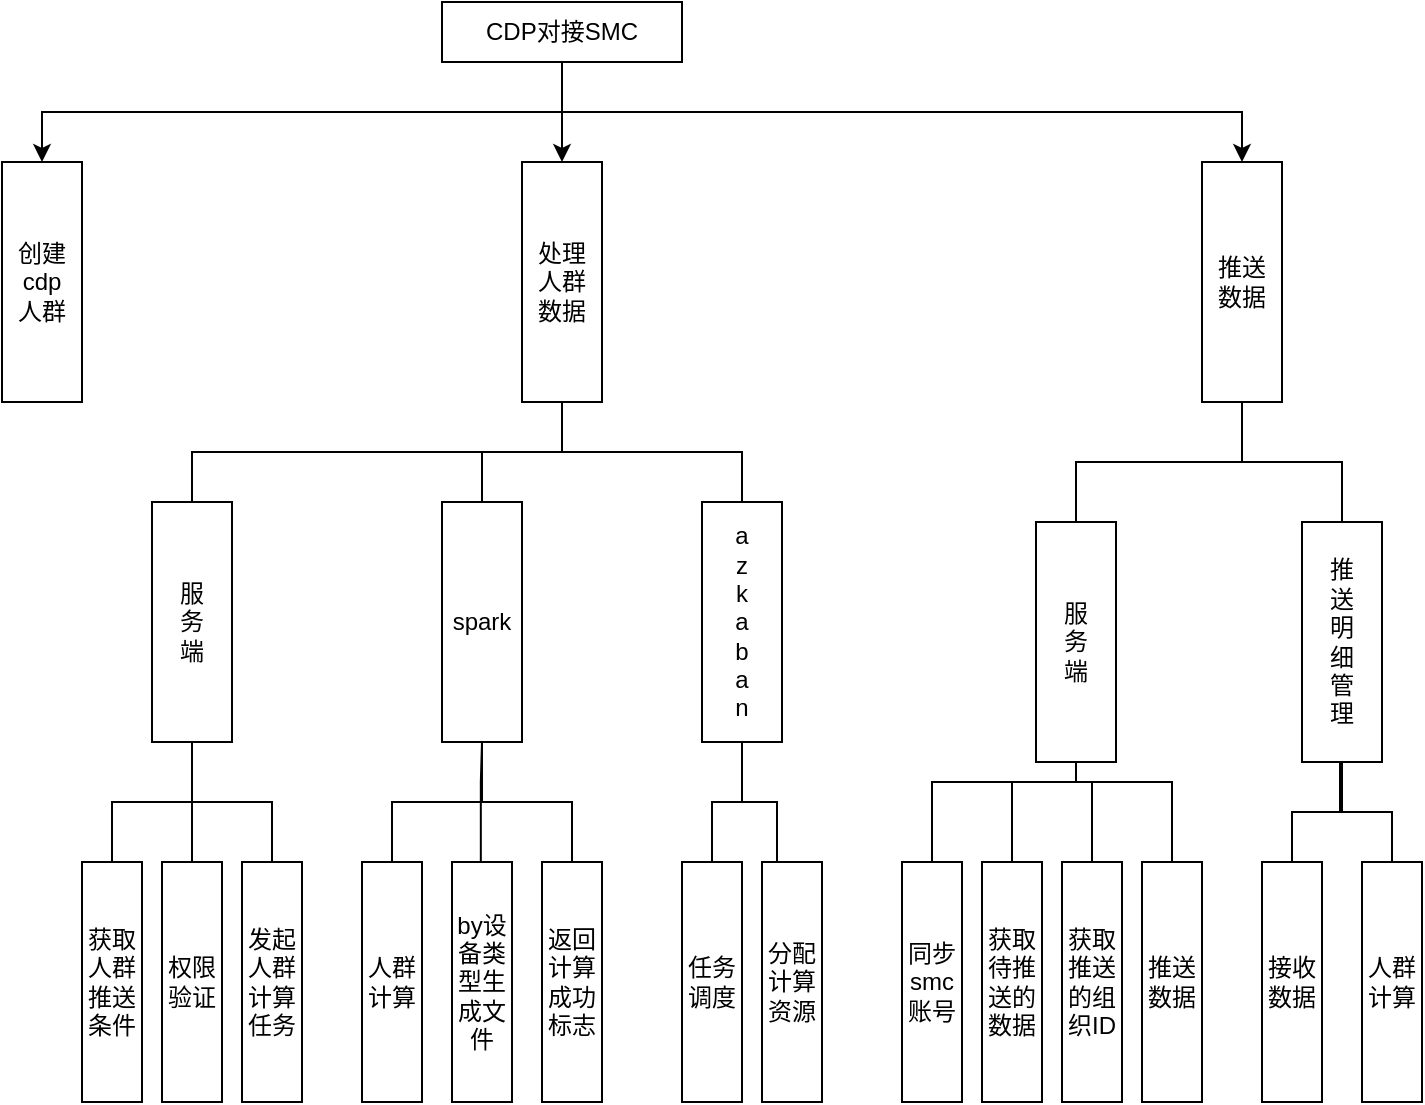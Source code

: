 <mxfile version="20.5.2" type="github">
  <diagram id="igIkLWl_I8CNIf3-y0DH" name="第 1 页">
    <mxGraphModel dx="1018" dy="528" grid="1" gridSize="10" guides="1" tooltips="1" connect="1" arrows="1" fold="1" page="1" pageScale="1" pageWidth="827" pageHeight="1169" math="0" shadow="0">
      <root>
        <mxCell id="0" />
        <mxCell id="1" parent="0" />
        <mxCell id="1S4eVNWtwclJiUYLLemy-1" value="CDP对接SMC" style="rounded=0;whiteSpace=wrap;html=1;" parent="1" vertex="1">
          <mxGeometry x="490" y="90" width="120" height="30" as="geometry" />
        </mxCell>
        <mxCell id="1S4eVNWtwclJiUYLLemy-2" value="创建cdp&lt;br&gt;人群" style="rounded=0;whiteSpace=wrap;html=1;" parent="1" vertex="1">
          <mxGeometry x="270" y="170" width="40" height="120" as="geometry" />
        </mxCell>
        <mxCell id="1S4eVNWtwclJiUYLLemy-3" value="推送&lt;br&gt;数据" style="rounded=0;whiteSpace=wrap;html=1;" parent="1" vertex="1">
          <mxGeometry x="870" y="170" width="40" height="120" as="geometry" />
        </mxCell>
        <mxCell id="1S4eVNWtwclJiUYLLemy-4" value="处理&lt;br&gt;人群&lt;br&gt;数据" style="rounded=0;whiteSpace=wrap;html=1;" parent="1" vertex="1">
          <mxGeometry x="530" y="170" width="40" height="120" as="geometry" />
        </mxCell>
        <mxCell id="1S4eVNWtwclJiUYLLemy-8" value="" style="endArrow=classic;html=1;rounded=0;exitX=0.5;exitY=1;exitDx=0;exitDy=0;entryX=0.5;entryY=0;entryDx=0;entryDy=0;edgeStyle=elbowEdgeStyle;elbow=vertical;" parent="1" source="1S4eVNWtwclJiUYLLemy-1" target="1S4eVNWtwclJiUYLLemy-2" edge="1">
          <mxGeometry width="50" height="50" relative="1" as="geometry">
            <mxPoint x="170" y="220" as="sourcePoint" />
            <mxPoint x="220" y="170" as="targetPoint" />
          </mxGeometry>
        </mxCell>
        <mxCell id="1S4eVNWtwclJiUYLLemy-9" value="" style="endArrow=classic;html=1;rounded=0;entryX=0.5;entryY=0;entryDx=0;entryDy=0;exitX=0.5;exitY=1;exitDx=0;exitDy=0;edgeStyle=elbowEdgeStyle;elbow=vertical;" parent="1" source="1S4eVNWtwclJiUYLLemy-1" target="1S4eVNWtwclJiUYLLemy-3" edge="1">
          <mxGeometry width="50" height="50" relative="1" as="geometry">
            <mxPoint x="400" y="130" as="sourcePoint" />
            <mxPoint x="430" y="230" as="targetPoint" />
          </mxGeometry>
        </mxCell>
        <mxCell id="1S4eVNWtwclJiUYLLemy-10" value="" style="endArrow=classic;html=1;rounded=0;entryX=0.5;entryY=0;entryDx=0;entryDy=0;exitX=0.5;exitY=1;exitDx=0;exitDy=0;" parent="1" source="1S4eVNWtwclJiUYLLemy-1" target="1S4eVNWtwclJiUYLLemy-4" edge="1">
          <mxGeometry width="50" height="50" relative="1" as="geometry">
            <mxPoint x="360" y="280" as="sourcePoint" />
            <mxPoint x="420" y="170" as="targetPoint" />
          </mxGeometry>
        </mxCell>
        <mxCell id="1S4eVNWtwclJiUYLLemy-15" value="a&lt;br&gt;z&lt;br&gt;k&lt;br&gt;a&lt;br&gt;b&lt;br&gt;a&lt;br&gt;n" style="rounded=0;whiteSpace=wrap;html=1;" parent="1" vertex="1">
          <mxGeometry x="620" y="340" width="40" height="120" as="geometry" />
        </mxCell>
        <mxCell id="1S4eVNWtwclJiUYLLemy-17" value="推&lt;br&gt;送&lt;br&gt;明&lt;br&gt;细&lt;br&gt;管&lt;br&gt;理" style="rounded=0;whiteSpace=wrap;html=1;" parent="1" vertex="1">
          <mxGeometry x="920" y="350" width="40" height="120" as="geometry" />
        </mxCell>
        <mxCell id="1S4eVNWtwclJiUYLLemy-19" value="spark" style="rounded=0;whiteSpace=wrap;html=1;" parent="1" vertex="1">
          <mxGeometry x="490" y="340" width="40" height="120" as="geometry" />
        </mxCell>
        <mxCell id="1S4eVNWtwclJiUYLLemy-20" value="服&lt;br&gt;务&lt;br&gt;端" style="rounded=0;whiteSpace=wrap;html=1;" parent="1" vertex="1">
          <mxGeometry x="787" y="350" width="40" height="120" as="geometry" />
        </mxCell>
        <mxCell id="1S4eVNWtwclJiUYLLemy-35" value="获取人群推送条件" style="rounded=0;whiteSpace=wrap;html=1;" parent="1" vertex="1">
          <mxGeometry x="310" y="520" width="30" height="120" as="geometry" />
        </mxCell>
        <mxCell id="1S4eVNWtwclJiUYLLemy-36" value="权限验证" style="rounded=0;whiteSpace=wrap;html=1;" parent="1" vertex="1">
          <mxGeometry x="350" y="520" width="30" height="120" as="geometry" />
        </mxCell>
        <mxCell id="1S4eVNWtwclJiUYLLemy-37" value="发起人群计算任务" style="rounded=0;whiteSpace=wrap;html=1;" parent="1" vertex="1">
          <mxGeometry x="390" y="520" width="30" height="120" as="geometry" />
        </mxCell>
        <mxCell id="1S4eVNWtwclJiUYLLemy-38" value="人群计算" style="rounded=0;whiteSpace=wrap;html=1;" parent="1" vertex="1">
          <mxGeometry x="450" y="520" width="30" height="120" as="geometry" />
        </mxCell>
        <mxCell id="1S4eVNWtwclJiUYLLemy-39" value="by设备类型生成文件" style="rounded=0;whiteSpace=wrap;html=1;" parent="1" vertex="1">
          <mxGeometry x="495" y="520" width="30" height="120" as="geometry" />
        </mxCell>
        <mxCell id="1S4eVNWtwclJiUYLLemy-40" value="返回计算成功标志" style="rounded=0;whiteSpace=wrap;html=1;" parent="1" vertex="1">
          <mxGeometry x="540" y="520" width="30" height="120" as="geometry" />
        </mxCell>
        <mxCell id="1S4eVNWtwclJiUYLLemy-41" value="任务调度" style="rounded=0;whiteSpace=wrap;html=1;" parent="1" vertex="1">
          <mxGeometry x="610" y="520" width="30" height="120" as="geometry" />
        </mxCell>
        <mxCell id="1S4eVNWtwclJiUYLLemy-42" value="分配计算资源" style="rounded=0;whiteSpace=wrap;html=1;" parent="1" vertex="1">
          <mxGeometry x="650" y="520" width="30" height="120" as="geometry" />
        </mxCell>
        <mxCell id="1S4eVNWtwclJiUYLLemy-47" value="同步smc账号" style="rounded=0;whiteSpace=wrap;html=1;" parent="1" vertex="1">
          <mxGeometry x="720" y="520" width="30" height="120" as="geometry" />
        </mxCell>
        <mxCell id="1S4eVNWtwclJiUYLLemy-48" value="获取待推送的数据" style="rounded=0;whiteSpace=wrap;html=1;" parent="1" vertex="1">
          <mxGeometry x="760" y="520" width="30" height="120" as="geometry" />
        </mxCell>
        <mxCell id="1S4eVNWtwclJiUYLLemy-49" value="获取推送的组织ID" style="rounded=0;whiteSpace=wrap;html=1;" parent="1" vertex="1">
          <mxGeometry x="800" y="520" width="30" height="120" as="geometry" />
        </mxCell>
        <mxCell id="1S4eVNWtwclJiUYLLemy-50" value="推送数据" style="rounded=0;whiteSpace=wrap;html=1;" parent="1" vertex="1">
          <mxGeometry x="840" y="520" width="30" height="120" as="geometry" />
        </mxCell>
        <mxCell id="1S4eVNWtwclJiUYLLemy-51" value="接收数据" style="rounded=0;whiteSpace=wrap;html=1;" parent="1" vertex="1">
          <mxGeometry x="900" y="520" width="30" height="120" as="geometry" />
        </mxCell>
        <mxCell id="1S4eVNWtwclJiUYLLemy-53" value="人群计算" style="rounded=0;whiteSpace=wrap;html=1;" parent="1" vertex="1">
          <mxGeometry x="950" y="520" width="30" height="120" as="geometry" />
        </mxCell>
        <mxCell id="1S4eVNWtwclJiUYLLemy-56" value="" style="endArrow=none;html=1;rounded=0;fontFamily=Helvetica;fontSize=12;entryX=0.5;entryY=1;entryDx=0;entryDy=0;exitX=0.5;exitY=0;exitDx=0;exitDy=0;edgeStyle=elbowEdgeStyle;elbow=vertical;" parent="1" source="1S4eVNWtwclJiUYLLemy-19" target="1S4eVNWtwclJiUYLLemy-4" edge="1">
          <mxGeometry width="50" height="50" relative="1" as="geometry">
            <mxPoint x="290" y="360" as="sourcePoint" />
            <mxPoint x="210" y="310" as="targetPoint" />
          </mxGeometry>
        </mxCell>
        <mxCell id="1S4eVNWtwclJiUYLLemy-57" value="" style="endArrow=none;html=1;rounded=0;fontFamily=Helvetica;fontSize=12;exitX=0.5;exitY=1;exitDx=0;exitDy=0;entryX=0.5;entryY=0;entryDx=0;entryDy=0;edgeStyle=elbowEdgeStyle;elbow=vertical;" parent="1" source="1S4eVNWtwclJiUYLLemy-4" target="1S4eVNWtwclJiUYLLemy-15" edge="1">
          <mxGeometry width="50" height="50" relative="1" as="geometry">
            <mxPoint x="300" y="370" as="sourcePoint" />
            <mxPoint x="190" y="290" as="targetPoint" />
          </mxGeometry>
        </mxCell>
        <mxCell id="1S4eVNWtwclJiUYLLemy-58" value="" style="endArrow=none;html=1;rounded=0;fontFamily=Helvetica;fontSize=12;entryX=0.5;entryY=1;entryDx=0;entryDy=0;exitX=0.5;exitY=0;exitDx=0;exitDy=0;edgeStyle=elbowEdgeStyle;elbow=vertical;" parent="1" source="1S4eVNWtwclJiUYLLemy-20" target="1S4eVNWtwclJiUYLLemy-3" edge="1">
          <mxGeometry width="50" height="50" relative="1" as="geometry">
            <mxPoint x="310" y="380" as="sourcePoint" />
            <mxPoint x="230" y="330" as="targetPoint" />
          </mxGeometry>
        </mxCell>
        <mxCell id="1S4eVNWtwclJiUYLLemy-59" value="" style="endArrow=none;html=1;rounded=0;fontFamily=Helvetica;fontSize=12;entryX=0.5;entryY=1;entryDx=0;entryDy=0;exitX=0.5;exitY=0;exitDx=0;exitDy=0;edgeStyle=elbowEdgeStyle;elbow=vertical;" parent="1" source="1S4eVNWtwclJiUYLLemy-17" target="1S4eVNWtwclJiUYLLemy-3" edge="1">
          <mxGeometry width="50" height="50" relative="1" as="geometry">
            <mxPoint x="320" y="390" as="sourcePoint" />
            <mxPoint x="240" y="340" as="targetPoint" />
          </mxGeometry>
        </mxCell>
        <mxCell id="1S4eVNWtwclJiUYLLemy-68" value="" style="endArrow=none;html=1;rounded=0;fontFamily=Helvetica;fontSize=12;entryX=0.5;entryY=1;entryDx=0;entryDy=0;exitX=0.5;exitY=0;exitDx=0;exitDy=0;edgeStyle=elbowEdgeStyle;elbow=vertical;" parent="1" source="1S4eVNWtwclJiUYLLemy-35" edge="1" target="fb7UXYP9iw3h1oGfnjrh-1">
          <mxGeometry width="50" height="50" relative="1" as="geometry">
            <mxPoint x="400" y="520" as="sourcePoint" />
            <mxPoint x="470" y="460" as="targetPoint" />
          </mxGeometry>
        </mxCell>
        <mxCell id="1S4eVNWtwclJiUYLLemy-81" value="" style="endArrow=none;html=1;rounded=0;fontFamily=Helvetica;fontSize=12;edgeStyle=elbowEdgeStyle;elbow=vertical;entryX=0.5;entryY=1;entryDx=0;entryDy=0;exitX=0.5;exitY=0;exitDx=0;exitDy=0;" parent="1" target="fb7UXYP9iw3h1oGfnjrh-1" edge="1" source="1S4eVNWtwclJiUYLLemy-36">
          <mxGeometry width="50" height="50" relative="1" as="geometry">
            <mxPoint x="419.41" y="520" as="sourcePoint" />
            <mxPoint x="419.41" y="460" as="targetPoint" />
          </mxGeometry>
        </mxCell>
        <mxCell id="1S4eVNWtwclJiUYLLemy-82" value="" style="endArrow=none;html=1;rounded=0;fontFamily=Helvetica;fontSize=12;edgeStyle=elbowEdgeStyle;elbow=vertical;entryX=0.5;entryY=1;entryDx=0;entryDy=0;exitX=0.5;exitY=0;exitDx=0;exitDy=0;" parent="1" target="fb7UXYP9iw3h1oGfnjrh-1" edge="1" source="1S4eVNWtwclJiUYLLemy-37">
          <mxGeometry width="50" height="50" relative="1" as="geometry">
            <mxPoint x="449.41" y="520" as="sourcePoint" />
            <mxPoint x="449.41" y="460" as="targetPoint" />
          </mxGeometry>
        </mxCell>
        <mxCell id="1S4eVNWtwclJiUYLLemy-83" value="" style="endArrow=none;html=1;rounded=0;fontFamily=Helvetica;fontSize=12;edgeStyle=elbowEdgeStyle;elbow=vertical;exitX=0.5;exitY=0;exitDx=0;exitDy=0;entryX=0.5;entryY=1;entryDx=0;entryDy=0;" parent="1" edge="1" target="1S4eVNWtwclJiUYLLemy-19" source="1S4eVNWtwclJiUYLLemy-38">
          <mxGeometry width="50" height="50" relative="1" as="geometry">
            <mxPoint x="480" y="520" as="sourcePoint" />
            <mxPoint x="470" y="450" as="targetPoint" />
          </mxGeometry>
        </mxCell>
        <mxCell id="1S4eVNWtwclJiUYLLemy-84" value="" style="endArrow=none;html=1;rounded=0;fontFamily=Helvetica;fontSize=12;edgeStyle=elbowEdgeStyle;elbow=vertical;entryX=0.5;entryY=1;entryDx=0;entryDy=0;" parent="1" edge="1" target="1S4eVNWtwclJiUYLLemy-19">
          <mxGeometry width="50" height="50" relative="1" as="geometry">
            <mxPoint x="509.41" y="520" as="sourcePoint" />
            <mxPoint x="470" y="460" as="targetPoint" />
            <Array as="points">
              <mxPoint x="490" y="480" />
            </Array>
          </mxGeometry>
        </mxCell>
        <mxCell id="1S4eVNWtwclJiUYLLemy-85" value="" style="endArrow=none;html=1;rounded=0;fontFamily=Helvetica;fontSize=12;edgeStyle=elbowEdgeStyle;elbow=vertical;entryX=0.5;entryY=1;entryDx=0;entryDy=0;exitX=0.5;exitY=0;exitDx=0;exitDy=0;" parent="1" target="1S4eVNWtwclJiUYLLemy-19" edge="1" source="1S4eVNWtwclJiUYLLemy-40">
          <mxGeometry width="50" height="50" relative="1" as="geometry">
            <mxPoint x="539.41" y="520" as="sourcePoint" />
            <mxPoint x="539.41" y="460" as="targetPoint" />
          </mxGeometry>
        </mxCell>
        <mxCell id="1S4eVNWtwclJiUYLLemy-86" value="" style="endArrow=none;html=1;rounded=0;fontFamily=Helvetica;fontSize=12;edgeStyle=elbowEdgeStyle;elbow=vertical;entryX=0.5;entryY=1;entryDx=0;entryDy=0;exitX=0.5;exitY=0;exitDx=0;exitDy=0;" parent="1" target="1S4eVNWtwclJiUYLLemy-15" edge="1" source="1S4eVNWtwclJiUYLLemy-41">
          <mxGeometry width="50" height="50" relative="1" as="geometry">
            <mxPoint x="569.41" y="520" as="sourcePoint" />
            <mxPoint x="569.41" y="460" as="targetPoint" />
          </mxGeometry>
        </mxCell>
        <mxCell id="1S4eVNWtwclJiUYLLemy-87" value="" style="endArrow=none;html=1;rounded=0;fontFamily=Helvetica;fontSize=12;edgeStyle=elbowEdgeStyle;elbow=vertical;entryX=0.5;entryY=1;entryDx=0;entryDy=0;exitX=0.25;exitY=0;exitDx=0;exitDy=0;" parent="1" target="1S4eVNWtwclJiUYLLemy-15" edge="1" source="1S4eVNWtwclJiUYLLemy-42">
          <mxGeometry width="50" height="50" relative="1" as="geometry">
            <mxPoint x="599.41" y="520" as="sourcePoint" />
            <mxPoint x="599.41" y="460" as="targetPoint" />
          </mxGeometry>
        </mxCell>
        <mxCell id="1S4eVNWtwclJiUYLLemy-92" value="" style="endArrow=none;html=1;rounded=0;fontFamily=Helvetica;fontSize=12;edgeStyle=elbowEdgeStyle;elbow=vertical;entryX=0.5;entryY=1;entryDx=0;entryDy=0;exitX=0.5;exitY=0;exitDx=0;exitDy=0;" parent="1" target="1S4eVNWtwclJiUYLLemy-20" edge="1" source="1S4eVNWtwclJiUYLLemy-47">
          <mxGeometry width="50" height="50" relative="1" as="geometry">
            <mxPoint x="759.41" y="520" as="sourcePoint" />
            <mxPoint x="759.41" y="460" as="targetPoint" />
            <Array as="points">
              <mxPoint x="800" y="480" />
            </Array>
          </mxGeometry>
        </mxCell>
        <mxCell id="1S4eVNWtwclJiUYLLemy-93" value="" style="endArrow=none;html=1;rounded=0;fontFamily=Helvetica;fontSize=12;edgeStyle=elbowEdgeStyle;elbow=vertical;entryX=0.5;entryY=1;entryDx=0;entryDy=0;exitX=0.5;exitY=0;exitDx=0;exitDy=0;" parent="1" target="1S4eVNWtwclJiUYLLemy-20" edge="1" source="1S4eVNWtwclJiUYLLemy-48">
          <mxGeometry width="50" height="50" relative="1" as="geometry">
            <mxPoint x="789.41" y="520" as="sourcePoint" />
            <mxPoint x="789.41" y="460" as="targetPoint" />
            <Array as="points">
              <mxPoint x="810" y="480" />
            </Array>
          </mxGeometry>
        </mxCell>
        <mxCell id="1S4eVNWtwclJiUYLLemy-94" value="" style="endArrow=none;html=1;rounded=0;fontFamily=Helvetica;fontSize=12;edgeStyle=elbowEdgeStyle;elbow=vertical;entryX=0.5;entryY=1;entryDx=0;entryDy=0;exitX=0.5;exitY=0;exitDx=0;exitDy=0;" parent="1" target="1S4eVNWtwclJiUYLLemy-20" edge="1" source="1S4eVNWtwclJiUYLLemy-49">
          <mxGeometry width="50" height="50" relative="1" as="geometry">
            <mxPoint x="819.41" y="520" as="sourcePoint" />
            <mxPoint x="819.41" y="460" as="targetPoint" />
            <Array as="points">
              <mxPoint x="830" y="480" />
            </Array>
          </mxGeometry>
        </mxCell>
        <mxCell id="1S4eVNWtwclJiUYLLemy-95" value="" style="endArrow=none;html=1;rounded=0;fontFamily=Helvetica;fontSize=12;edgeStyle=elbowEdgeStyle;elbow=vertical;entryX=0.5;entryY=1;entryDx=0;entryDy=0;exitX=0.5;exitY=0;exitDx=0;exitDy=0;" parent="1" target="1S4eVNWtwclJiUYLLemy-20" edge="1" source="1S4eVNWtwclJiUYLLemy-50">
          <mxGeometry width="50" height="50" relative="1" as="geometry">
            <mxPoint x="849.41" y="520" as="sourcePoint" />
            <mxPoint x="849.41" y="460" as="targetPoint" />
            <Array as="points">
              <mxPoint x="840" y="480" />
            </Array>
          </mxGeometry>
        </mxCell>
        <mxCell id="1S4eVNWtwclJiUYLLemy-96" value="" style="endArrow=none;html=1;rounded=0;fontFamily=Helvetica;fontSize=12;edgeStyle=elbowEdgeStyle;elbow=vertical;entryX=0.5;entryY=1;entryDx=0;entryDy=0;exitX=0.5;exitY=0;exitDx=0;exitDy=0;" parent="1" target="1S4eVNWtwclJiUYLLemy-17" edge="1" source="1S4eVNWtwclJiUYLLemy-51">
          <mxGeometry width="50" height="50" relative="1" as="geometry">
            <mxPoint x="879.41" y="520" as="sourcePoint" />
            <mxPoint x="879.41" y="460" as="targetPoint" />
          </mxGeometry>
        </mxCell>
        <mxCell id="1S4eVNWtwclJiUYLLemy-98" value="" style="endArrow=none;html=1;rounded=0;fontFamily=Helvetica;fontSize=12;edgeStyle=elbowEdgeStyle;elbow=vertical;exitX=0.5;exitY=0;exitDx=0;exitDy=0;" parent="1" edge="1" source="1S4eVNWtwclJiUYLLemy-53">
          <mxGeometry width="50" height="50" relative="1" as="geometry">
            <mxPoint x="939.41" y="520" as="sourcePoint" />
            <mxPoint x="939" y="470" as="targetPoint" />
          </mxGeometry>
        </mxCell>
        <mxCell id="fb7UXYP9iw3h1oGfnjrh-1" value="服&lt;br&gt;务&lt;br&gt;端" style="rounded=0;whiteSpace=wrap;html=1;" vertex="1" parent="1">
          <mxGeometry x="345" y="340" width="40" height="120" as="geometry" />
        </mxCell>
        <mxCell id="fb7UXYP9iw3h1oGfnjrh-2" value="" style="endArrow=none;html=1;rounded=0;elbow=vertical;entryX=0.5;entryY=1;entryDx=0;entryDy=0;exitX=0.5;exitY=0;exitDx=0;exitDy=0;edgeStyle=elbowEdgeStyle;" edge="1" parent="1" source="fb7UXYP9iw3h1oGfnjrh-1" target="1S4eVNWtwclJiUYLLemy-4">
          <mxGeometry width="50" height="50" relative="1" as="geometry">
            <mxPoint x="490" y="410" as="sourcePoint" />
            <mxPoint x="540" y="360" as="targetPoint" />
          </mxGeometry>
        </mxCell>
      </root>
    </mxGraphModel>
  </diagram>
</mxfile>

